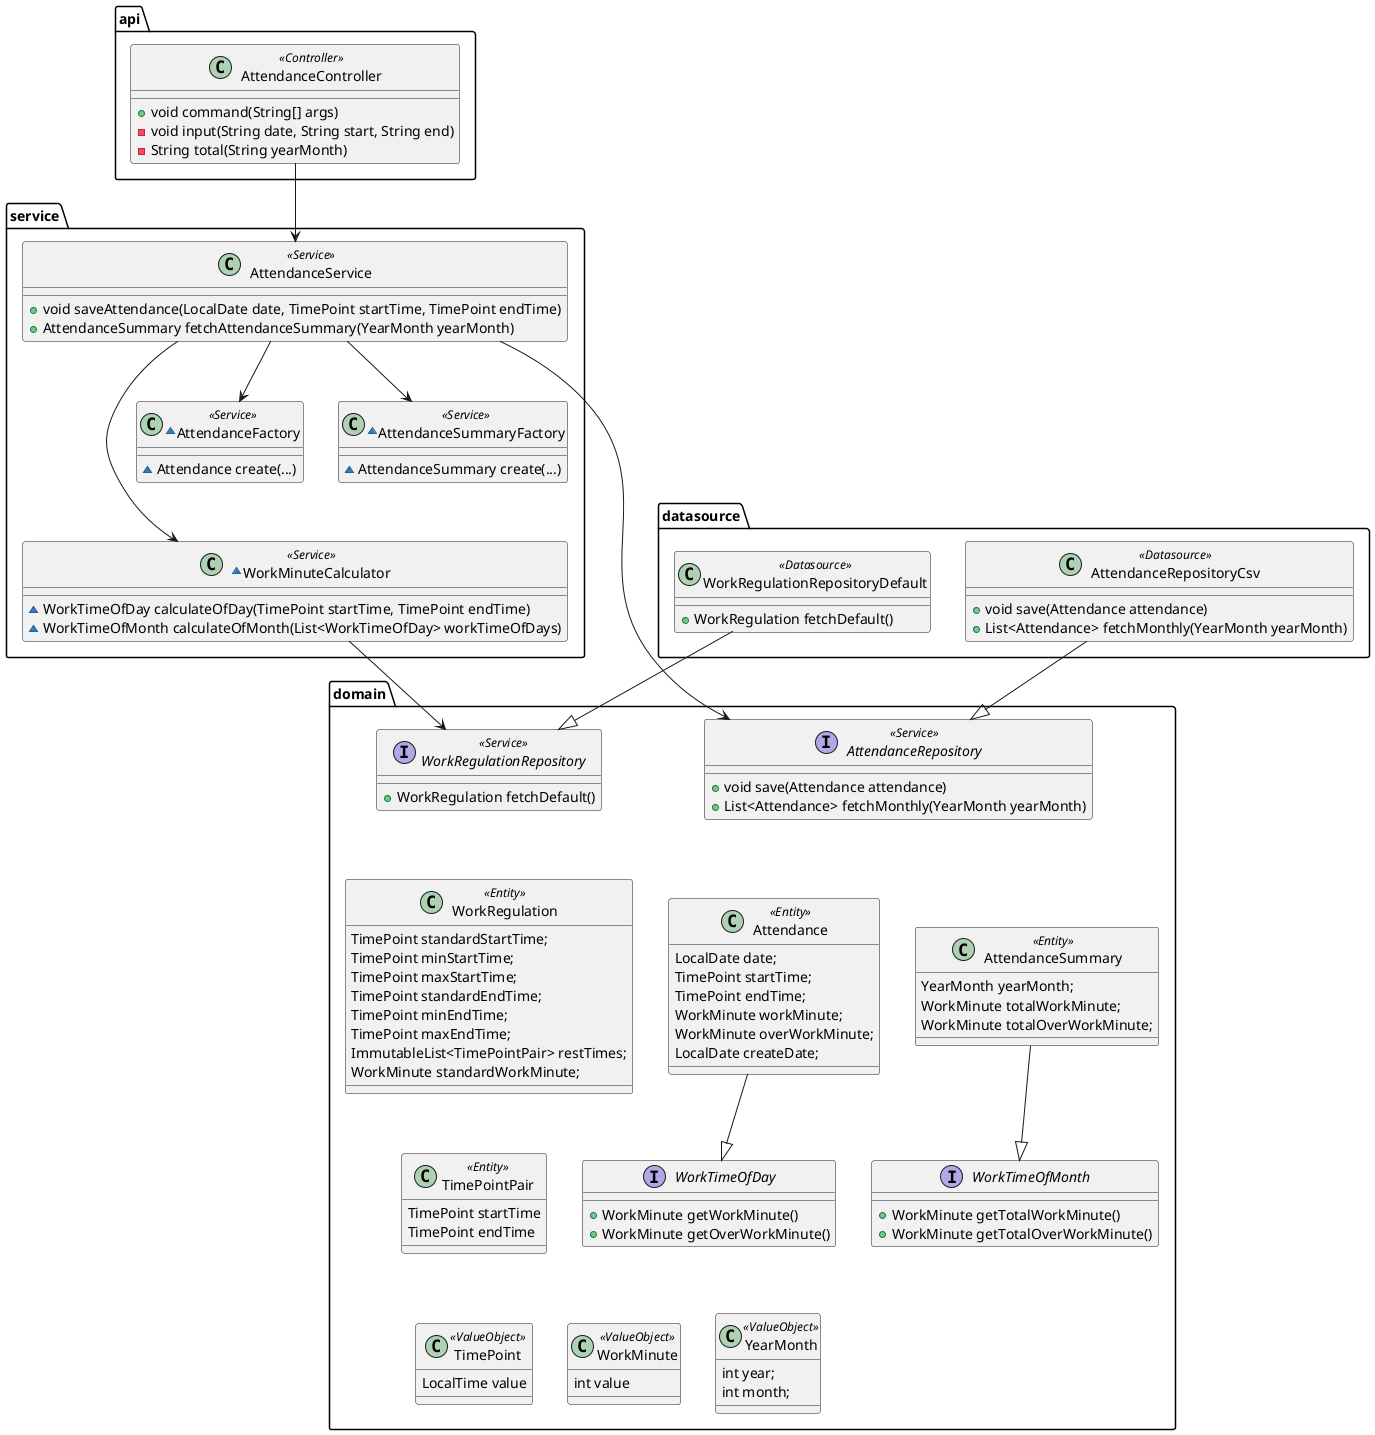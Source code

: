 @startuml

package api {

    class  AttendanceController <<Controller>> {
        + void command(String[] args)
        - void input(String date, String start, String end)
        - String total(String yearMonth)
    }
}

package service {

    class  AttendanceService <<Service>> {
        + void saveAttendance(LocalDate date, TimePoint startTime, TimePoint endTime)
        + AttendanceSummary fetchAttendanceSummary(YearMonth yearMonth)
    }

    ~class AttendanceFactory <<Service>> {
        ~ Attendance create(...)
    }

    ~class AttendanceSummaryFactory <<Service>> {
        ~ AttendanceSummary create(...)
    }

    ~class WorkMinuteCalculator <<Service>> {
        ~ WorkTimeOfDay calculateOfDay(TimePoint startTime, TimePoint endTime)
        ~ WorkTimeOfMonth calculateOfMonth(List<WorkTimeOfDay> workTimeOfDays)
    }
}

package datasource {

    class  AttendanceRepositoryCsv <<Datasource>> {
        + void save(Attendance attendance)
        + List<Attendance> fetchMonthly(YearMonth yearMonth)
    }

    class WorkRegulationRepositoryDefault <<Datasource>> {
        + WorkRegulation fetchDefault()
    }
}

package domain {

    class Attendance <<Entity>> {
        LocalDate date;
        TimePoint startTime;
        TimePoint endTime;
        WorkMinute workMinute;
        WorkMinute overWorkMinute;
        LocalDate createDate;
    }

    interface AttendanceRepository <<Service>> {
        + void save(Attendance attendance)
        + List<Attendance> fetchMonthly(YearMonth yearMonth)
    }

    class AttendanceSummary <<Entity>> {
        YearMonth yearMonth;
        WorkMinute totalWorkMinute;
        WorkMinute totalOverWorkMinute;
    }

    class TimePoint <<ValueObject>> {
        LocalTime value
    }

    class TimePointPair <<Entity>> {
        TimePoint startTime
        TimePoint endTime
    }

    class WorkMinute <<ValueObject>> {
        int value
    }

    class WorkRegulation <<Entity>> {
        TimePoint standardStartTime;
        TimePoint minStartTime;
        TimePoint maxStartTime;
        TimePoint standardEndTime;
        TimePoint minEndTime;
        TimePoint maxEndTime;
        ImmutableList<TimePointPair> restTimes;
        WorkMinute standardWorkMinute;
    }

    interface WorkRegulationRepository <<Service>> {
        + WorkRegulation fetchDefault()
    }

    interface WorkTimeOfDay {
        + WorkMinute getWorkMinute()
        + WorkMinute getOverWorkMinute()
    }

    interface WorkTimeOfMonth {
        + WorkMinute getTotalWorkMinute()
        + WorkMinute getTotalOverWorkMinute()
    }

    class YearMonth <<ValueObject>> {
        int year;
        int month;
    }
}


''' api
AttendanceController --> AttendanceService


''' service
AttendanceService --> AttendanceRepository
AttendanceService --> AttendanceFactory
AttendanceService --> AttendanceSummaryFactory
AttendanceService --> WorkMinuteCalculator
WorkMinuteCalculator --> WorkRegulationRepository
' AttendanceFactory ..> Attendance : <<Create>>
' AttendanceSummaryFactory ..> AttendanceSummary : <<Create>>
AttendanceFactory -[hidden]- WorkMinuteCalculator

''' datasource
AttendanceRepositoryCsv --|> AttendanceRepository
WorkRegulationRepositoryDefault --|> WorkRegulationRepository


''' domain
Attendance --|> WorkTimeOfDay
AttendanceSummary --|> WorkTimeOfMonth

WorkRegulationRepository -[hidden]- WorkRegulation
WorkRegulation -[hidden] Attendance
Attendance -[hidden] AttendanceSummary
WorkTimeOfDay -[hidden] WorkTimeOfMonth
WorkRegulation -[hidden]- TimePointPair
TimePointPair -[hidden]- TimePoint
TimePoint -[hidden] WorkMinute
WorkMinute -[hidden] YearMonth

@enduml

